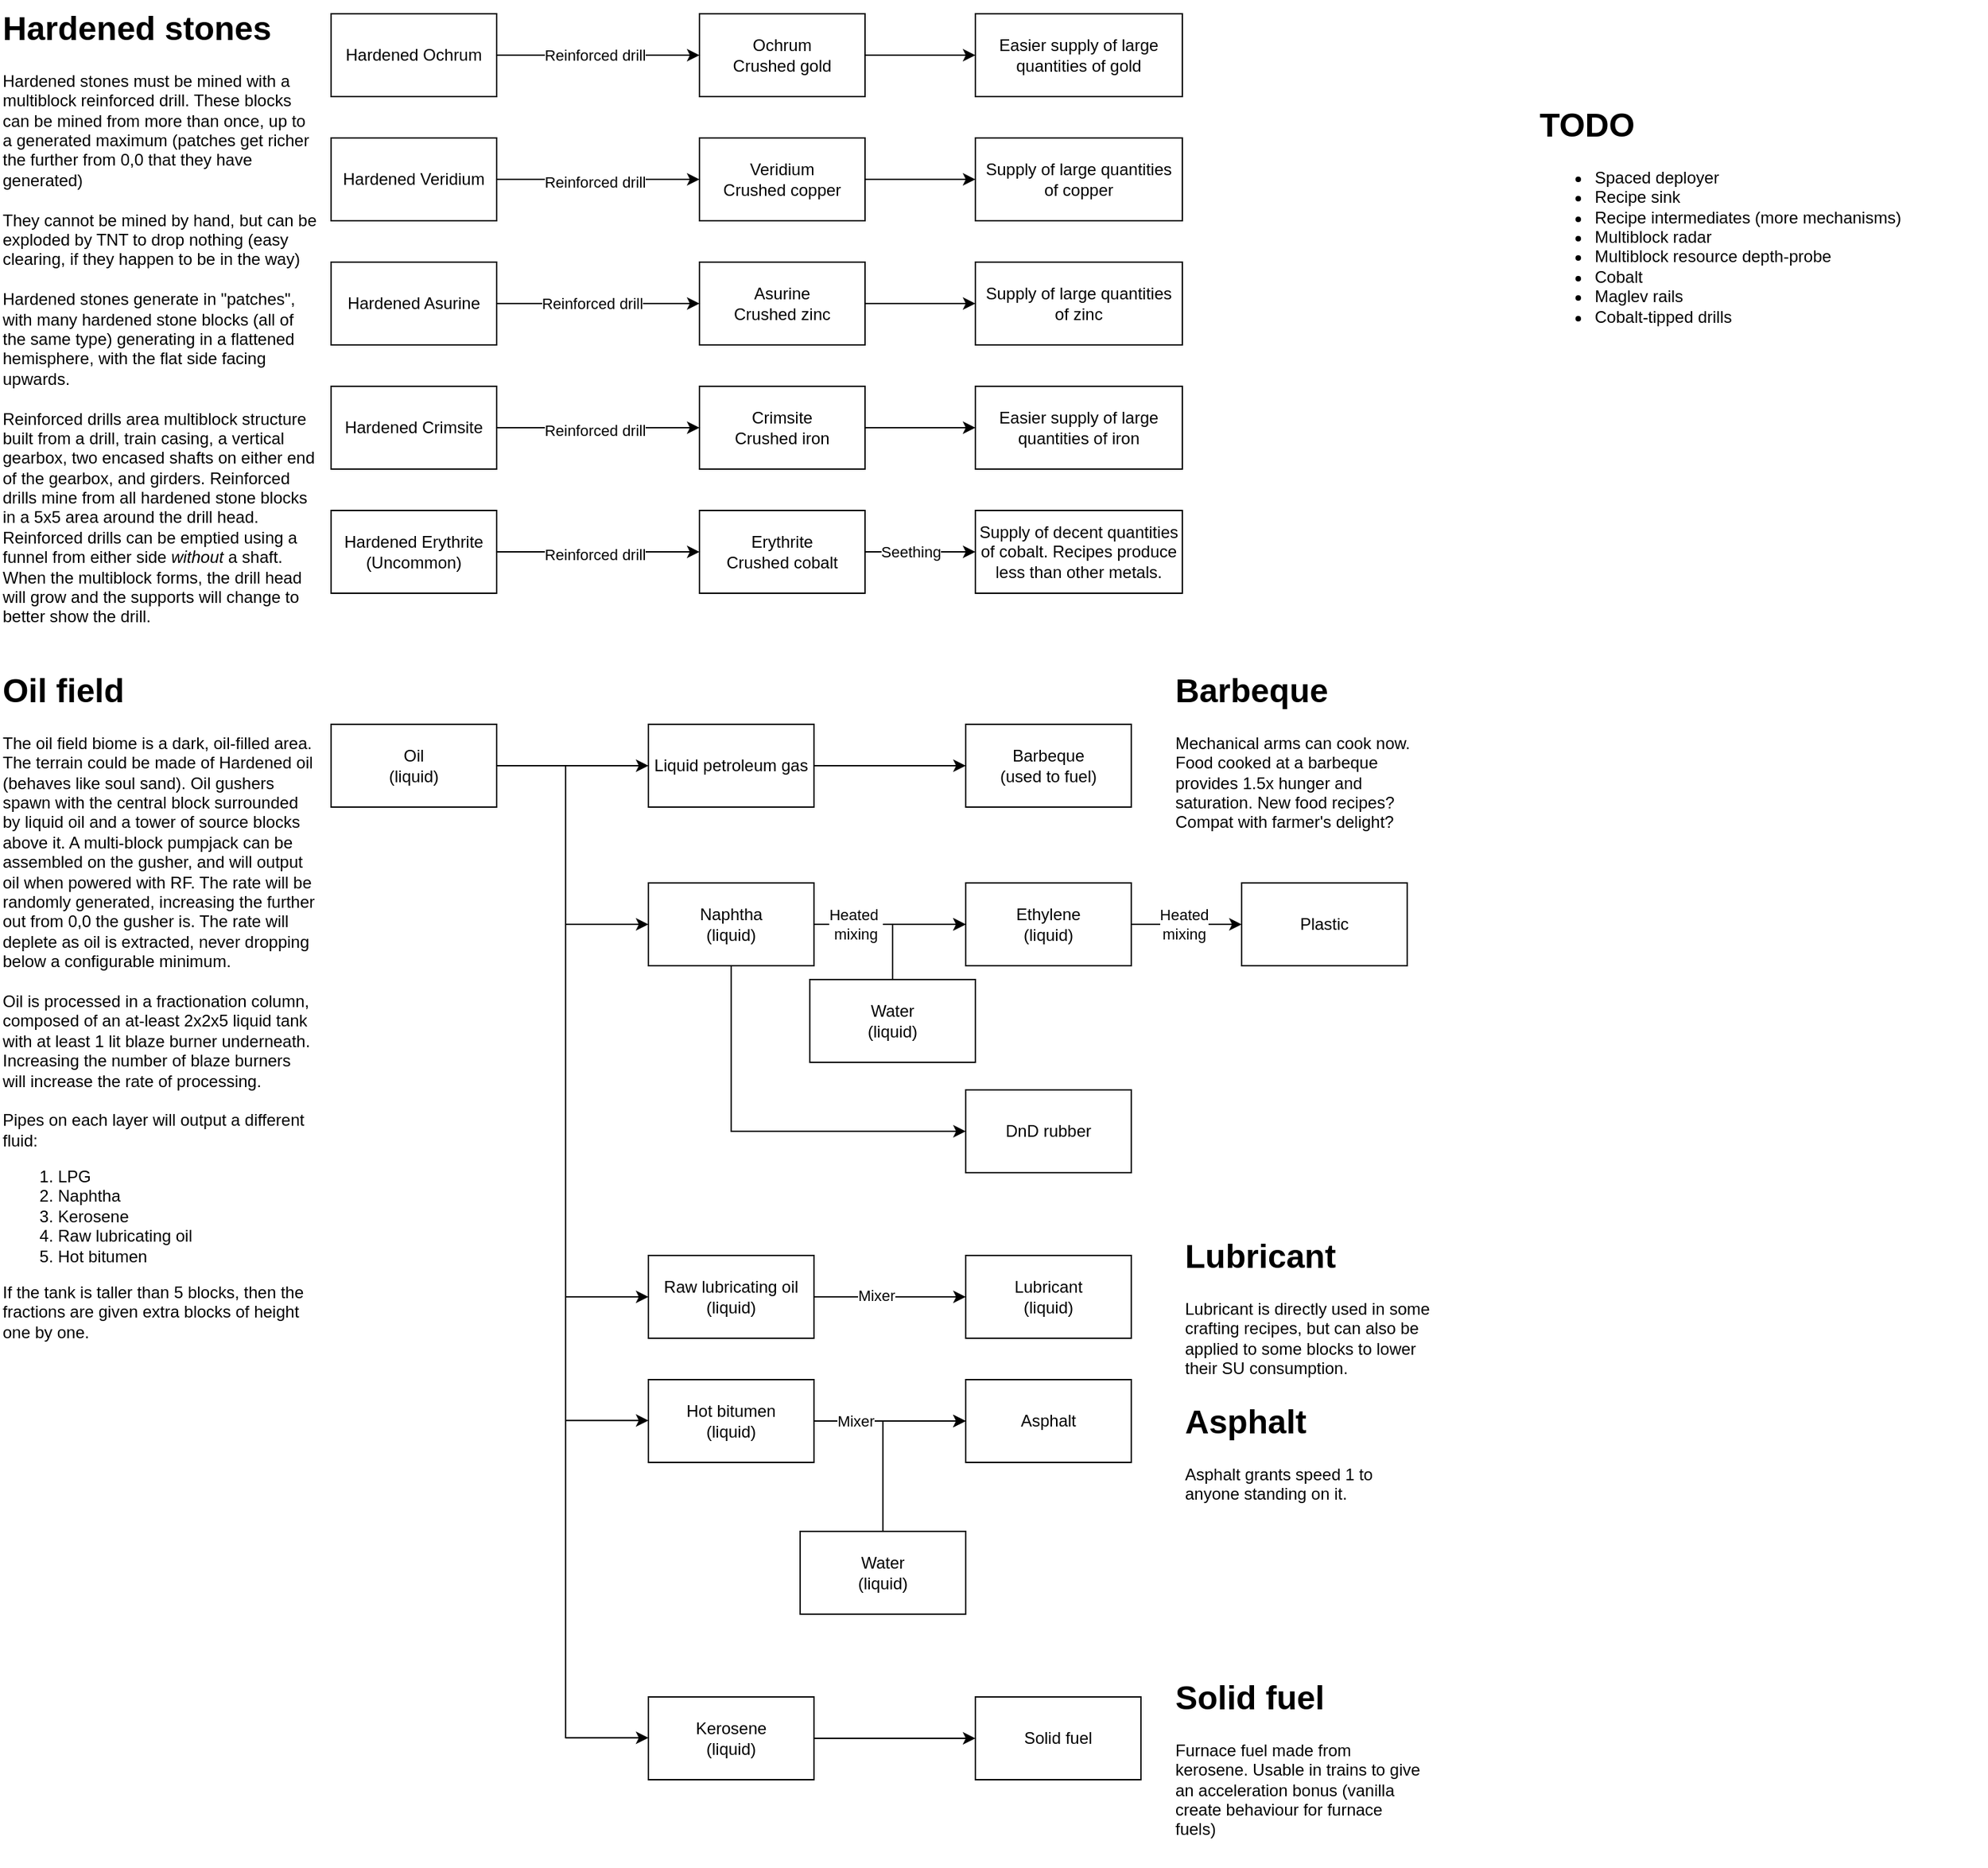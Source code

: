 <mxfile version="27.1.6">
  <diagram name="Page-1" id="CuXIWQetirl2CwStPJUN">
    <mxGraphModel dx="2505" dy="924" grid="1" gridSize="10" guides="1" tooltips="1" connect="1" arrows="1" fold="1" page="1" pageScale="1" pageWidth="827" pageHeight="1169" math="0" shadow="0">
      <root>
        <mxCell id="0" />
        <mxCell id="1" parent="0" />
        <mxCell id="2WA8ek9E2u0xcXaK1qwi-5" style="edgeStyle=orthogonalEdgeStyle;rounded=0;orthogonalLoop=1;jettySize=auto;html=1;entryX=0;entryY=0.5;entryDx=0;entryDy=0;" edge="1" parent="1" source="2WA8ek9E2u0xcXaK1qwi-1" target="2WA8ek9E2u0xcXaK1qwi-4">
          <mxGeometry relative="1" as="geometry" />
        </mxCell>
        <mxCell id="2WA8ek9E2u0xcXaK1qwi-24" value="Reinforced drill" style="edgeLabel;html=1;align=center;verticalAlign=middle;resizable=0;points=[];" vertex="1" connectable="0" parent="2WA8ek9E2u0xcXaK1qwi-5">
          <mxGeometry x="-0.342" y="1" relative="1" as="geometry">
            <mxPoint x="22" y="1" as="offset" />
          </mxGeometry>
        </mxCell>
        <mxCell id="2WA8ek9E2u0xcXaK1qwi-1" value="Hardened Ochrum" style="rounded=0;whiteSpace=wrap;html=1;" vertex="1" parent="1">
          <mxGeometry x="-550" y="30" width="120" height="60" as="geometry" />
        </mxCell>
        <mxCell id="2WA8ek9E2u0xcXaK1qwi-8" style="edgeStyle=orthogonalEdgeStyle;rounded=0;orthogonalLoop=1;jettySize=auto;html=1;entryX=0;entryY=0.5;entryDx=0;entryDy=0;" edge="1" parent="1" source="2WA8ek9E2u0xcXaK1qwi-2" target="2WA8ek9E2u0xcXaK1qwi-6">
          <mxGeometry relative="1" as="geometry" />
        </mxCell>
        <mxCell id="2WA8ek9E2u0xcXaK1qwi-25" value="Reinforced drill" style="edgeLabel;html=1;align=center;verticalAlign=middle;resizable=0;points=[];" vertex="1" connectable="0" parent="2WA8ek9E2u0xcXaK1qwi-8">
          <mxGeometry x="-0.036" y="-2" relative="1" as="geometry">
            <mxPoint as="offset" />
          </mxGeometry>
        </mxCell>
        <mxCell id="2WA8ek9E2u0xcXaK1qwi-2" value="Hardened Veridium" style="rounded=0;whiteSpace=wrap;html=1;" vertex="1" parent="1">
          <mxGeometry x="-550" y="120" width="120" height="60" as="geometry" />
        </mxCell>
        <mxCell id="2WA8ek9E2u0xcXaK1qwi-9" style="edgeStyle=orthogonalEdgeStyle;rounded=0;orthogonalLoop=1;jettySize=auto;html=1;entryX=0;entryY=0.5;entryDx=0;entryDy=0;" edge="1" parent="1" source="2WA8ek9E2u0xcXaK1qwi-3" target="2WA8ek9E2u0xcXaK1qwi-7">
          <mxGeometry relative="1" as="geometry" />
        </mxCell>
        <mxCell id="2WA8ek9E2u0xcXaK1qwi-26" value="Reinforced drill" style="edgeLabel;html=1;align=center;verticalAlign=middle;resizable=0;points=[];" vertex="1" connectable="0" parent="2WA8ek9E2u0xcXaK1qwi-9">
          <mxGeometry x="-0.059" relative="1" as="geometry">
            <mxPoint as="offset" />
          </mxGeometry>
        </mxCell>
        <mxCell id="2WA8ek9E2u0xcXaK1qwi-3" value="Hardened Asurine" style="rounded=0;whiteSpace=wrap;html=1;" vertex="1" parent="1">
          <mxGeometry x="-550" y="210" width="120" height="60" as="geometry" />
        </mxCell>
        <mxCell id="2WA8ek9E2u0xcXaK1qwi-12" style="edgeStyle=orthogonalEdgeStyle;rounded=0;orthogonalLoop=1;jettySize=auto;html=1;entryX=0;entryY=0.5;entryDx=0;entryDy=0;" edge="1" parent="1" source="2WA8ek9E2u0xcXaK1qwi-4" target="2WA8ek9E2u0xcXaK1qwi-11">
          <mxGeometry relative="1" as="geometry" />
        </mxCell>
        <mxCell id="2WA8ek9E2u0xcXaK1qwi-4" value="Ochrum&lt;div&gt;Crushed gold&lt;/div&gt;" style="rounded=0;whiteSpace=wrap;html=1;" vertex="1" parent="1">
          <mxGeometry x="-283" y="30" width="120" height="60" as="geometry" />
        </mxCell>
        <mxCell id="2WA8ek9E2u0xcXaK1qwi-20" style="edgeStyle=orthogonalEdgeStyle;rounded=0;orthogonalLoop=1;jettySize=auto;html=1;entryX=0;entryY=0.5;entryDx=0;entryDy=0;" edge="1" parent="1" source="2WA8ek9E2u0xcXaK1qwi-6" target="2WA8ek9E2u0xcXaK1qwi-13">
          <mxGeometry relative="1" as="geometry" />
        </mxCell>
        <mxCell id="2WA8ek9E2u0xcXaK1qwi-6" value="Veridium&lt;div&gt;Crushed copper&lt;/div&gt;" style="rounded=0;whiteSpace=wrap;html=1;" vertex="1" parent="1">
          <mxGeometry x="-283" y="120" width="120" height="60" as="geometry" />
        </mxCell>
        <mxCell id="2WA8ek9E2u0xcXaK1qwi-19" style="edgeStyle=orthogonalEdgeStyle;rounded=0;orthogonalLoop=1;jettySize=auto;html=1;entryX=0;entryY=0.5;entryDx=0;entryDy=0;" edge="1" parent="1" source="2WA8ek9E2u0xcXaK1qwi-7" target="2WA8ek9E2u0xcXaK1qwi-14">
          <mxGeometry relative="1" as="geometry" />
        </mxCell>
        <mxCell id="2WA8ek9E2u0xcXaK1qwi-7" value="Asurine&lt;div&gt;Crushed zinc&lt;/div&gt;" style="rounded=0;whiteSpace=wrap;html=1;" vertex="1" parent="1">
          <mxGeometry x="-283" y="210" width="120" height="60" as="geometry" />
        </mxCell>
        <mxCell id="2WA8ek9E2u0xcXaK1qwi-10" value="&lt;h1 style=&quot;margin-top: 0px;&quot;&gt;Hardened stones&lt;/h1&gt;&lt;div&gt;Hardened stones must be mined with a multiblock reinforced drill. These blocks can be mined from more than once, up to a generated maximum (patches get richer the further from 0,0 that they have generated)&lt;/div&gt;&lt;div&gt;&lt;br&gt;&lt;/div&gt;&lt;div&gt;They cannot be mined by hand, but can be exploded by TNT to drop nothing (easy clearing, if they happen to be in the way)&lt;/div&gt;&lt;div&gt;&lt;br&gt;&lt;/div&gt;&lt;div&gt;Hardened stones generate in &quot;patches&quot;, with many hardened stone blocks (all of the same type) generating in a flattened hemisphere, with the flat side facing upwards.&lt;/div&gt;&lt;div&gt;&lt;br&gt;&lt;/div&gt;&lt;div&gt;Reinforced drills area multiblock structure built from a drill, train casing, a vertical gearbox, two encased shafts on either end of the gearbox, and girders. Reinforced drills mine from all hardened stone blocks in a 5x5 area around the drill head. Reinforced drills can be emptied using a funnel from either side &lt;i&gt;without&lt;/i&gt;&amp;nbsp;a shaft. When the multiblock forms, the drill head will grow and the supports will change to better show the drill.&lt;/div&gt;" style="text;html=1;whiteSpace=wrap;overflow=hidden;rounded=0;" vertex="1" parent="1">
          <mxGeometry x="-790" y="20" width="230" height="460" as="geometry" />
        </mxCell>
        <mxCell id="2WA8ek9E2u0xcXaK1qwi-11" value="Easier supply of large quantities of gold" style="rounded=0;whiteSpace=wrap;html=1;" vertex="1" parent="1">
          <mxGeometry x="-83" y="30" width="150" height="60" as="geometry" />
        </mxCell>
        <mxCell id="2WA8ek9E2u0xcXaK1qwi-13" value="Supply of large quantities of copper" style="rounded=0;whiteSpace=wrap;html=1;" vertex="1" parent="1">
          <mxGeometry x="-83" y="120" width="150" height="60" as="geometry" />
        </mxCell>
        <mxCell id="2WA8ek9E2u0xcXaK1qwi-14" value="Supply of large quantities of zinc" style="rounded=0;whiteSpace=wrap;html=1;" vertex="1" parent="1">
          <mxGeometry x="-83" y="210" width="150" height="60" as="geometry" />
        </mxCell>
        <mxCell id="2WA8ek9E2u0xcXaK1qwi-21" style="edgeStyle=orthogonalEdgeStyle;rounded=0;orthogonalLoop=1;jettySize=auto;html=1;entryX=0;entryY=0.5;entryDx=0;entryDy=0;" edge="1" parent="1" source="2WA8ek9E2u0xcXaK1qwi-15" target="2WA8ek9E2u0xcXaK1qwi-16">
          <mxGeometry relative="1" as="geometry" />
        </mxCell>
        <mxCell id="2WA8ek9E2u0xcXaK1qwi-27" value="Reinforced drill" style="edgeLabel;html=1;align=center;verticalAlign=middle;resizable=0;points=[];" vertex="1" connectable="0" parent="2WA8ek9E2u0xcXaK1qwi-21">
          <mxGeometry x="-0.036" y="-2" relative="1" as="geometry">
            <mxPoint as="offset" />
          </mxGeometry>
        </mxCell>
        <mxCell id="2WA8ek9E2u0xcXaK1qwi-15" value="Hardened Crimsite" style="rounded=0;whiteSpace=wrap;html=1;" vertex="1" parent="1">
          <mxGeometry x="-550" y="300" width="120" height="60" as="geometry" />
        </mxCell>
        <mxCell id="2WA8ek9E2u0xcXaK1qwi-18" style="edgeStyle=orthogonalEdgeStyle;rounded=0;orthogonalLoop=1;jettySize=auto;html=1;entryX=0;entryY=0.5;entryDx=0;entryDy=0;" edge="1" parent="1" source="2WA8ek9E2u0xcXaK1qwi-16" target="2WA8ek9E2u0xcXaK1qwi-17">
          <mxGeometry relative="1" as="geometry" />
        </mxCell>
        <mxCell id="2WA8ek9E2u0xcXaK1qwi-16" value="Crimsite&lt;br&gt;&lt;div&gt;Crushed iron&lt;/div&gt;" style="rounded=0;whiteSpace=wrap;html=1;" vertex="1" parent="1">
          <mxGeometry x="-283" y="300" width="120" height="60" as="geometry" />
        </mxCell>
        <mxCell id="2WA8ek9E2u0xcXaK1qwi-17" value="Easier supply of large quantities of iron" style="rounded=0;whiteSpace=wrap;html=1;" vertex="1" parent="1">
          <mxGeometry x="-83" y="300" width="150" height="60" as="geometry" />
        </mxCell>
        <mxCell id="2WA8ek9E2u0xcXaK1qwi-22" value="&lt;h1 style=&quot;margin-top: 0px;&quot;&gt;Oil field&lt;/h1&gt;&lt;div&gt;The oil field biome is a dark, oil-filled area. The terrain could be made of Hardened oil (behaves like soul sand). Oil gushers spawn with the central block surrounded by liquid oil and a tower of source blocks above it. A multi-block pumpjack can be assembled on the gusher, and will output oil when powered with RF. The rate will be randomly generated, increasing the further out from 0,0 the gusher is. The rate will deplete as oil is extracted, never dropping below a configurable minimum.&lt;/div&gt;&lt;div&gt;&lt;br&gt;&lt;/div&gt;&lt;div&gt;Oil is processed in a fractionation column, composed of an at-least 2x2x5 liquid tank with at least 1 lit blaze burner underneath.&lt;/div&gt;&lt;div&gt;Increasing the number of blaze burners will increase the rate of processing.&amp;nbsp;&lt;/div&gt;&lt;div&gt;&lt;br&gt;&lt;/div&gt;&lt;div&gt;Pipes on each layer will output a different fluid:&lt;/div&gt;&lt;div&gt;&lt;ol&gt;&lt;li&gt;LPG&lt;/li&gt;&lt;li&gt;Naphtha&lt;/li&gt;&lt;li&gt;Kerosene&lt;/li&gt;&lt;li&gt;Raw lubricating oil&lt;/li&gt;&lt;li&gt;Hot bitumen&lt;/li&gt;&lt;/ol&gt;&lt;div&gt;If the tank is taller than 5 blocks, then the fractions are given extra blocks of height one by one.&lt;/div&gt;&lt;/div&gt;" style="text;html=1;whiteSpace=wrap;overflow=hidden;rounded=0;" vertex="1" parent="1">
          <mxGeometry x="-790" y="500" width="230" height="590" as="geometry" />
        </mxCell>
        <mxCell id="2WA8ek9E2u0xcXaK1qwi-23" value="Oil&lt;div&gt;(liquid)&lt;/div&gt;" style="rounded=0;whiteSpace=wrap;html=1;" vertex="1" parent="1">
          <mxGeometry x="-550" y="545" width="120" height="60" as="geometry" />
        </mxCell>
        <mxCell id="2WA8ek9E2u0xcXaK1qwi-28" value="" style="endArrow=classic;html=1;rounded=0;exitX=1;exitY=0.5;exitDx=0;exitDy=0;" edge="1" parent="1" source="2WA8ek9E2u0xcXaK1qwi-23">
          <mxGeometry width="50" height="50" relative="1" as="geometry">
            <mxPoint x="-410" y="600" as="sourcePoint" />
            <mxPoint x="-320" y="575" as="targetPoint" />
          </mxGeometry>
        </mxCell>
        <mxCell id="2WA8ek9E2u0xcXaK1qwi-40" style="edgeStyle=orthogonalEdgeStyle;rounded=0;orthogonalLoop=1;jettySize=auto;html=1;entryX=0;entryY=0.5;entryDx=0;entryDy=0;" edge="1" parent="1" source="2WA8ek9E2u0xcXaK1qwi-29" target="2WA8ek9E2u0xcXaK1qwi-35">
          <mxGeometry relative="1" as="geometry" />
        </mxCell>
        <mxCell id="2WA8ek9E2u0xcXaK1qwi-29" value="Liquid petroleum gas" style="rounded=0;whiteSpace=wrap;html=1;" vertex="1" parent="1">
          <mxGeometry x="-320" y="545" width="120" height="60" as="geometry" />
        </mxCell>
        <mxCell id="2WA8ek9E2u0xcXaK1qwi-44" style="edgeStyle=orthogonalEdgeStyle;rounded=0;orthogonalLoop=1;jettySize=auto;html=1;entryX=0;entryY=0.5;entryDx=0;entryDy=0;" edge="1" parent="1" source="2WA8ek9E2u0xcXaK1qwi-30" target="2WA8ek9E2u0xcXaK1qwi-43">
          <mxGeometry relative="1" as="geometry" />
        </mxCell>
        <mxCell id="2WA8ek9E2u0xcXaK1qwi-45" value="Mixer" style="edgeLabel;html=1;align=center;verticalAlign=middle;resizable=0;points=[];" vertex="1" connectable="0" parent="2WA8ek9E2u0xcXaK1qwi-44">
          <mxGeometry x="-0.182" y="1" relative="1" as="geometry">
            <mxPoint as="offset" />
          </mxGeometry>
        </mxCell>
        <mxCell id="2WA8ek9E2u0xcXaK1qwi-30" value="Raw lubricating oil&lt;div&gt;(liquid)&lt;/div&gt;" style="rounded=0;whiteSpace=wrap;html=1;" vertex="1" parent="1">
          <mxGeometry x="-320" y="930" width="120" height="60" as="geometry" />
        </mxCell>
        <mxCell id="2WA8ek9E2u0xcXaK1qwi-47" style="edgeStyle=orthogonalEdgeStyle;rounded=0;orthogonalLoop=1;jettySize=auto;html=1;" edge="1" parent="1" source="2WA8ek9E2u0xcXaK1qwi-31" target="2WA8ek9E2u0xcXaK1qwi-46">
          <mxGeometry relative="1" as="geometry" />
        </mxCell>
        <mxCell id="2WA8ek9E2u0xcXaK1qwi-48" value="Mixer" style="edgeLabel;html=1;align=center;verticalAlign=middle;resizable=0;points=[];" vertex="1" connectable="0" parent="2WA8ek9E2u0xcXaK1qwi-47">
          <mxGeometry x="-0.061" y="-2" relative="1" as="geometry">
            <mxPoint x="-22" y="-2" as="offset" />
          </mxGeometry>
        </mxCell>
        <mxCell id="2WA8ek9E2u0xcXaK1qwi-31" value="Hot bitumen&lt;div&gt;(liquid)&lt;/div&gt;" style="rounded=0;whiteSpace=wrap;html=1;" vertex="1" parent="1">
          <mxGeometry x="-320" y="1020" width="120" height="60" as="geometry" />
        </mxCell>
        <mxCell id="2WA8ek9E2u0xcXaK1qwi-54" style="edgeStyle=orthogonalEdgeStyle;rounded=0;orthogonalLoop=1;jettySize=auto;html=1;" edge="1" parent="1" source="2WA8ek9E2u0xcXaK1qwi-32" target="2WA8ek9E2u0xcXaK1qwi-53">
          <mxGeometry relative="1" as="geometry" />
        </mxCell>
        <mxCell id="2WA8ek9E2u0xcXaK1qwi-57" value="Heated&amp;nbsp;&lt;div&gt;mixing&lt;/div&gt;" style="edgeLabel;html=1;align=center;verticalAlign=middle;resizable=0;points=[];" vertex="1" connectable="0" parent="2WA8ek9E2u0xcXaK1qwi-54">
          <mxGeometry x="-0.636" y="1" relative="1" as="geometry">
            <mxPoint x="10" y="1" as="offset" />
          </mxGeometry>
        </mxCell>
        <mxCell id="2WA8ek9E2u0xcXaK1qwi-74" style="edgeStyle=orthogonalEdgeStyle;rounded=0;orthogonalLoop=1;jettySize=auto;html=1;entryX=0;entryY=0.5;entryDx=0;entryDy=0;" edge="1" parent="1" source="2WA8ek9E2u0xcXaK1qwi-32" target="2WA8ek9E2u0xcXaK1qwi-73">
          <mxGeometry relative="1" as="geometry">
            <Array as="points">
              <mxPoint x="-260" y="840" />
            </Array>
          </mxGeometry>
        </mxCell>
        <mxCell id="2WA8ek9E2u0xcXaK1qwi-32" value="Naphtha&lt;div&gt;(liquid)&lt;/div&gt;" style="rounded=0;whiteSpace=wrap;html=1;" vertex="1" parent="1">
          <mxGeometry x="-320" y="660" width="120" height="60" as="geometry" />
        </mxCell>
        <mxCell id="2WA8ek9E2u0xcXaK1qwi-33" value="" style="endArrow=none;html=1;rounded=0;" edge="1" parent="1">
          <mxGeometry width="50" height="50" relative="1" as="geometry">
            <mxPoint x="-380" y="1280" as="sourcePoint" />
            <mxPoint x="-380" y="575" as="targetPoint" />
          </mxGeometry>
        </mxCell>
        <mxCell id="2WA8ek9E2u0xcXaK1qwi-35" value="Barbeque&lt;div&gt;(used to fuel)&lt;/div&gt;" style="rounded=0;whiteSpace=wrap;html=1;" vertex="1" parent="1">
          <mxGeometry x="-90" y="545" width="120" height="60" as="geometry" />
        </mxCell>
        <mxCell id="2WA8ek9E2u0xcXaK1qwi-37" value="Solid fuel" style="rounded=0;whiteSpace=wrap;html=1;" vertex="1" parent="1">
          <mxGeometry x="-83" y="1250" width="120" height="60" as="geometry" />
        </mxCell>
        <mxCell id="2WA8ek9E2u0xcXaK1qwi-43" value="Lubricant&lt;div&gt;(liquid)&lt;/div&gt;" style="rounded=0;whiteSpace=wrap;html=1;" vertex="1" parent="1">
          <mxGeometry x="-90" y="930" width="120" height="60" as="geometry" />
        </mxCell>
        <mxCell id="2WA8ek9E2u0xcXaK1qwi-46" value="Asphalt" style="rounded=0;whiteSpace=wrap;html=1;" vertex="1" parent="1">
          <mxGeometry x="-90" y="1020" width="120" height="60" as="geometry" />
        </mxCell>
        <mxCell id="2WA8ek9E2u0xcXaK1qwi-50" style="edgeStyle=orthogonalEdgeStyle;rounded=0;orthogonalLoop=1;jettySize=auto;html=1;entryX=0;entryY=0.5;entryDx=0;entryDy=0;" edge="1" parent="1" source="2WA8ek9E2u0xcXaK1qwi-49" target="2WA8ek9E2u0xcXaK1qwi-46">
          <mxGeometry relative="1" as="geometry">
            <Array as="points">
              <mxPoint x="-150" y="1050" />
            </Array>
          </mxGeometry>
        </mxCell>
        <mxCell id="2WA8ek9E2u0xcXaK1qwi-49" value="Water&lt;div&gt;(liquid)&lt;/div&gt;" style="rounded=0;whiteSpace=wrap;html=1;" vertex="1" parent="1">
          <mxGeometry x="-210" y="1130" width="120" height="60" as="geometry" />
        </mxCell>
        <mxCell id="2WA8ek9E2u0xcXaK1qwi-52" value="&lt;h1 style=&quot;margin-top: 0px;&quot;&gt;Asphalt&lt;/h1&gt;&lt;div&gt;Asphalt grants speed 1 to anyone standing on it.&lt;/div&gt;" style="text;html=1;whiteSpace=wrap;overflow=hidden;rounded=0;" vertex="1" parent="1">
          <mxGeometry x="67" y="1030" width="180" height="120" as="geometry" />
        </mxCell>
        <mxCell id="2WA8ek9E2u0xcXaK1qwi-63" style="edgeStyle=orthogonalEdgeStyle;rounded=0;orthogonalLoop=1;jettySize=auto;html=1;entryX=0;entryY=0.5;entryDx=0;entryDy=0;" edge="1" parent="1" source="2WA8ek9E2u0xcXaK1qwi-53" target="2WA8ek9E2u0xcXaK1qwi-62">
          <mxGeometry relative="1" as="geometry" />
        </mxCell>
        <mxCell id="2WA8ek9E2u0xcXaK1qwi-64" value="Heated&lt;div&gt;mixing&lt;/div&gt;" style="edgeLabel;html=1;align=center;verticalAlign=middle;resizable=0;points=[];" vertex="1" connectable="0" parent="2WA8ek9E2u0xcXaK1qwi-63">
          <mxGeometry x="-0.292" y="-1" relative="1" as="geometry">
            <mxPoint x="9" y="-1" as="offset" />
          </mxGeometry>
        </mxCell>
        <mxCell id="2WA8ek9E2u0xcXaK1qwi-53" value="Ethylene&lt;div&gt;(liquid)&lt;/div&gt;" style="rounded=0;whiteSpace=wrap;html=1;" vertex="1" parent="1">
          <mxGeometry x="-90" y="660" width="120" height="60" as="geometry" />
        </mxCell>
        <mxCell id="2WA8ek9E2u0xcXaK1qwi-56" style="edgeStyle=orthogonalEdgeStyle;rounded=0;orthogonalLoop=1;jettySize=auto;html=1;entryX=0;entryY=0.5;entryDx=0;entryDy=0;" edge="1" parent="1" source="2WA8ek9E2u0xcXaK1qwi-55" target="2WA8ek9E2u0xcXaK1qwi-53">
          <mxGeometry relative="1" as="geometry" />
        </mxCell>
        <mxCell id="2WA8ek9E2u0xcXaK1qwi-55" value="Water&lt;div&gt;(liquid)&lt;/div&gt;" style="rounded=0;whiteSpace=wrap;html=1;" vertex="1" parent="1">
          <mxGeometry x="-203" y="730" width="120" height="60" as="geometry" />
        </mxCell>
        <mxCell id="2WA8ek9E2u0xcXaK1qwi-58" value="&lt;h1 style=&quot;margin-top: 0px;&quot;&gt;Lubricant&lt;/h1&gt;&lt;div&gt;Lubricant is directly used in some crafting recipes, but can also be applied to some blocks to lower their SU consumption.&lt;/div&gt;" style="text;html=1;whiteSpace=wrap;overflow=hidden;rounded=0;" vertex="1" parent="1">
          <mxGeometry x="67" y="910" width="180" height="120" as="geometry" />
        </mxCell>
        <mxCell id="2WA8ek9E2u0xcXaK1qwi-59" value="&lt;h1 style=&quot;margin-top: 0px;&quot;&gt;Barbeque&lt;/h1&gt;&lt;div&gt;Mechanical arms can cook now.&lt;/div&gt;&lt;div&gt;Food cooked at a barbeque provides 1.5x hunger and saturation. New food recipes?&lt;/div&gt;&lt;div&gt;Compat with farmer&#39;s delight?&lt;/div&gt;" style="text;html=1;whiteSpace=wrap;overflow=hidden;rounded=0;" vertex="1" parent="1">
          <mxGeometry x="60" y="500" width="180" height="130" as="geometry" />
        </mxCell>
        <mxCell id="2WA8ek9E2u0xcXaK1qwi-62" value="Plastic" style="rounded=0;whiteSpace=wrap;html=1;" vertex="1" parent="1">
          <mxGeometry x="110" y="660" width="120" height="60" as="geometry" />
        </mxCell>
        <mxCell id="2WA8ek9E2u0xcXaK1qwi-66" style="edgeStyle=orthogonalEdgeStyle;rounded=0;orthogonalLoop=1;jettySize=auto;html=1;entryX=0;entryY=0.5;entryDx=0;entryDy=0;" edge="1" parent="1" source="2WA8ek9E2u0xcXaK1qwi-65" target="2WA8ek9E2u0xcXaK1qwi-37">
          <mxGeometry relative="1" as="geometry" />
        </mxCell>
        <mxCell id="2WA8ek9E2u0xcXaK1qwi-65" value="Kerosene&lt;div&gt;(liquid)&lt;/div&gt;" style="rounded=0;whiteSpace=wrap;html=1;" vertex="1" parent="1">
          <mxGeometry x="-320" y="1250" width="120" height="60" as="geometry" />
        </mxCell>
        <mxCell id="2WA8ek9E2u0xcXaK1qwi-67" value="&lt;h1 style=&quot;margin-top: 0px;&quot;&gt;Solid fuel&lt;/h1&gt;&lt;div&gt;Furnace fuel made from kerosene. Usable in trains to give an acceleration bonus (vanilla create behaviour for furnace fuels)&lt;/div&gt;" style="text;html=1;whiteSpace=wrap;overflow=hidden;rounded=0;" vertex="1" parent="1">
          <mxGeometry x="60" y="1230" width="180" height="140" as="geometry" />
        </mxCell>
        <mxCell id="2WA8ek9E2u0xcXaK1qwi-68" value="" style="endArrow=classic;html=1;rounded=0;entryX=0;entryY=0.5;entryDx=0;entryDy=0;" edge="1" parent="1" target="2WA8ek9E2u0xcXaK1qwi-32">
          <mxGeometry width="50" height="50" relative="1" as="geometry">
            <mxPoint x="-380" y="690" as="sourcePoint" />
            <mxPoint x="-480" y="700" as="targetPoint" />
          </mxGeometry>
        </mxCell>
        <mxCell id="2WA8ek9E2u0xcXaK1qwi-69" value="" style="endArrow=classic;html=1;rounded=0;entryX=0;entryY=0.5;entryDx=0;entryDy=0;" edge="1" parent="1">
          <mxGeometry width="50" height="50" relative="1" as="geometry">
            <mxPoint x="-380" y="960" as="sourcePoint" />
            <mxPoint x="-320" y="960" as="targetPoint" />
          </mxGeometry>
        </mxCell>
        <mxCell id="2WA8ek9E2u0xcXaK1qwi-70" value="" style="endArrow=classic;html=1;rounded=0;entryX=0;entryY=0.5;entryDx=0;entryDy=0;" edge="1" parent="1">
          <mxGeometry width="50" height="50" relative="1" as="geometry">
            <mxPoint x="-380" y="1049.66" as="sourcePoint" />
            <mxPoint x="-320" y="1049.66" as="targetPoint" />
          </mxGeometry>
        </mxCell>
        <mxCell id="2WA8ek9E2u0xcXaK1qwi-71" value="" style="endArrow=classic;html=1;rounded=0;entryX=0;entryY=0.5;entryDx=0;entryDy=0;" edge="1" parent="1">
          <mxGeometry width="50" height="50" relative="1" as="geometry">
            <mxPoint x="-380" y="1279.66" as="sourcePoint" />
            <mxPoint x="-320" y="1279.66" as="targetPoint" />
          </mxGeometry>
        </mxCell>
        <mxCell id="2WA8ek9E2u0xcXaK1qwi-73" value="DnD rubber" style="rounded=0;whiteSpace=wrap;html=1;" vertex="1" parent="1">
          <mxGeometry x="-90" y="810" width="120" height="60" as="geometry" />
        </mxCell>
        <mxCell id="2WA8ek9E2u0xcXaK1qwi-75" value="&lt;h1 style=&quot;margin-top: 0px;&quot;&gt;TODO&lt;/h1&gt;&lt;div&gt;&lt;ul&gt;&lt;li&gt;Spaced deployer&lt;/li&gt;&lt;li&gt;Recipe sink&lt;/li&gt;&lt;li&gt;Recipe intermediates (more mechanisms)&lt;/li&gt;&lt;li&gt;Multiblock radar&lt;/li&gt;&lt;li&gt;Multiblock resource depth-probe&lt;/li&gt;&lt;li&gt;Cobalt&lt;/li&gt;&lt;li&gt;Maglev rails&lt;/li&gt;&lt;li&gt;Cobalt-tipped drills&lt;/li&gt;&lt;/ul&gt;&lt;/div&gt;" style="text;html=1;whiteSpace=wrap;overflow=hidden;rounded=0;" vertex="1" parent="1">
          <mxGeometry x="324" y="90" width="326" height="210" as="geometry" />
        </mxCell>
        <mxCell id="2WA8ek9E2u0xcXaK1qwi-76" style="edgeStyle=orthogonalEdgeStyle;rounded=0;orthogonalLoop=1;jettySize=auto;html=1;entryX=0;entryY=0.5;entryDx=0;entryDy=0;" edge="1" parent="1" source="2WA8ek9E2u0xcXaK1qwi-78" target="2WA8ek9E2u0xcXaK1qwi-80">
          <mxGeometry relative="1" as="geometry" />
        </mxCell>
        <mxCell id="2WA8ek9E2u0xcXaK1qwi-77" value="Reinforced drill" style="edgeLabel;html=1;align=center;verticalAlign=middle;resizable=0;points=[];" vertex="1" connectable="0" parent="2WA8ek9E2u0xcXaK1qwi-76">
          <mxGeometry x="-0.036" y="-2" relative="1" as="geometry">
            <mxPoint as="offset" />
          </mxGeometry>
        </mxCell>
        <mxCell id="2WA8ek9E2u0xcXaK1qwi-78" value="Hardened Erythrite&lt;br&gt;(Uncommon)" style="rounded=0;whiteSpace=wrap;html=1;" vertex="1" parent="1">
          <mxGeometry x="-550" y="390" width="120" height="60" as="geometry" />
        </mxCell>
        <mxCell id="2WA8ek9E2u0xcXaK1qwi-79" style="edgeStyle=orthogonalEdgeStyle;rounded=0;orthogonalLoop=1;jettySize=auto;html=1;entryX=0;entryY=0.5;entryDx=0;entryDy=0;" edge="1" parent="1" source="2WA8ek9E2u0xcXaK1qwi-80" target="2WA8ek9E2u0xcXaK1qwi-81">
          <mxGeometry relative="1" as="geometry" />
        </mxCell>
        <mxCell id="2WA8ek9E2u0xcXaK1qwi-82" value="Seething" style="edgeLabel;html=1;align=center;verticalAlign=middle;resizable=0;points=[];" vertex="1" connectable="0" parent="2WA8ek9E2u0xcXaK1qwi-79">
          <mxGeometry x="-0.188" relative="1" as="geometry">
            <mxPoint as="offset" />
          </mxGeometry>
        </mxCell>
        <mxCell id="2WA8ek9E2u0xcXaK1qwi-80" value="Erythrite&lt;br&gt;&lt;div&gt;Crushed cobalt&lt;/div&gt;" style="rounded=0;whiteSpace=wrap;html=1;" vertex="1" parent="1">
          <mxGeometry x="-283" y="390" width="120" height="60" as="geometry" />
        </mxCell>
        <mxCell id="2WA8ek9E2u0xcXaK1qwi-81" value="Supply of decent quantities of cobalt. Recipes produce less than other metals." style="rounded=0;whiteSpace=wrap;html=1;" vertex="1" parent="1">
          <mxGeometry x="-83" y="390" width="150" height="60" as="geometry" />
        </mxCell>
      </root>
    </mxGraphModel>
  </diagram>
</mxfile>
